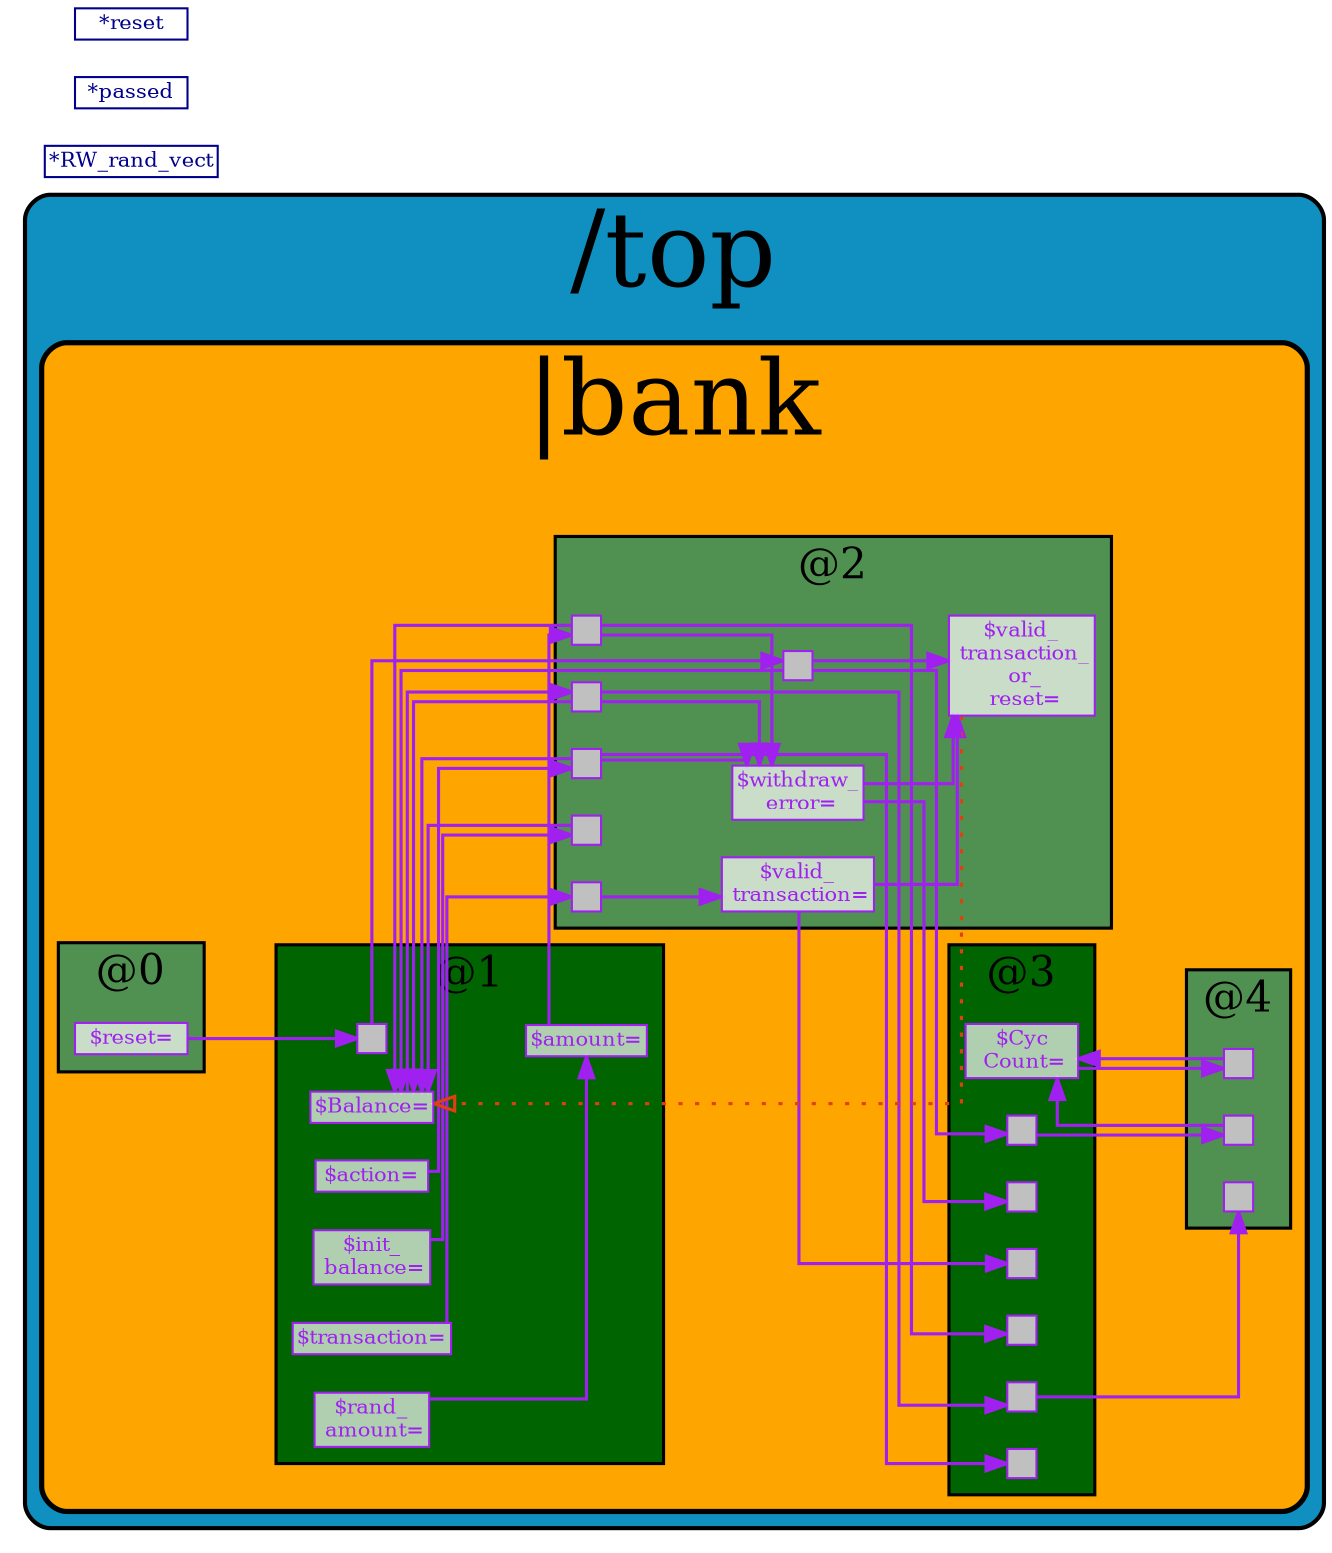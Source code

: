 // Generated by SandPiper(TM) 1.9-2018/02/11-beta from Redwood EDA.
// (Installed here: /home/devel/SandPiper_1.9-2018_02_11-beta_distro.)
// Redwood EDA does not claim intellectual property rights to this file and provides no warranty regarding its correctness or quality.


// Transaction Flow Graph:

strict digraph "top.tlv" {
   graph [layout = dot, rankdir = "LR", outputorder = edgesfirst, splines = ortho];
   node [layer = 4, shape = star, height = 0.02, style = filled, fontsize = 10, fontcolor = "purple", color = "purple", fillcolor = "#ffffffb0", penwidth = 1.0, margin = "0.03,0.03"];
   edge [layer = 3, weight = 4, penwidth = 1.5, color = "purple", fontcolor = "#00D000", labelfontcolor = "purple"];
   subgraph "cluster." {
      fillcolor = "#1090c0"
      style = "filled,rounded"
      penwidth = 2.0
      fontsize = 50
      tooltip = "/top"
      id = "id0{logical_entity=#Q##Q#}"
      label = "/top"
      subgraph "cluster.|bank" {
         fillcolor = "orange"
         style = "filled,rounded"
         penwidth = 2.5
         fontsize = 50
         tooltip = "|bank"
         id = "id1{logical_entity=#Q#|bank#Q#}"
         label = "|bank"
         subgraph "cluster.stage1" {
            "|bank$Balance@1" [fillcolor = "#ffffffb0", shape = box, label = "$Balance=", id = "id2{logical_entity=#Q#|bank$Balance#Q#}", tooltip = "$Balance[15:0] <= $reset          ? $init_balance :      // set to init_balance at the beginning
                              $action == 1'b0 ? $Balance + $amount : // deposit amount
                                                $Balance - $amount;"];
         }
         subgraph "cluster.stage2" {
            "|bank$Balance@2" [label = "", shape = box, fixedsize = true, width = 0.2, height = 0.2, penwidth = 1.0, shape = box, fillcolor = grey];
         }
         subgraph "cluster.stage3" {
            "|bank$Balance@3" [label = "", shape = box, fixedsize = true, width = 0.2, height = 0.2, penwidth = 1.0, shape = box, fillcolor = grey];
         }
         subgraph "cluster.stage4" {
            "|bank$Balance@4" [label = "", shape = box, fixedsize = true, width = 0.2, height = 0.2, penwidth = 1.0, shape = box, fillcolor = grey];
         }
         subgraph "cluster.stage3" {
            "|bank$CycCount@3" [fillcolor = "#ffffffb0", shape = box, label = "$Cyc\n Count=", id = "id14{logical_entity=#Q#|bank$CycCount#Q#}", tooltip = "$CycCount[15:0] <= $reset ? 16'b0 : $CycCount + 16'b1;"];
         }
         subgraph "cluster.stage4" {
            "|bank$CycCount@4" [label = "", shape = box, fixedsize = true, width = 0.2, height = 0.2, penwidth = 1.0, shape = box, fillcolor = grey];
         }
         subgraph "cluster.stage1" {
            "|bank$action@1" [fillcolor = "#ffffffb0", shape = box, label = "$action=", id = "id18{logical_entity=#Q#|bank$action#Q#}", tooltip = "$action[0:0] = *RW_rand_vect[(0 + (0)) % 257 +: 1];"];
         }
         subgraph "cluster.stage2" {
            "|bank$action@2" [label = "", shape = box, fixedsize = true, width = 0.2, height = 0.2, penwidth = 1.0, shape = box, fillcolor = grey];
         }
         subgraph "cluster.stage3" {
            "|bank$action@3" [label = "", shape = box, fixedsize = true, width = 0.2, height = 0.2, penwidth = 1.0, shape = box, fillcolor = grey];
         }
         subgraph "cluster.stage1" {
            "|bank$amount@1" [fillcolor = "#ffffffb0", shape = box, label = "$amount=", id = "id21{logical_entity=#Q#|bank$amount#Q#}", tooltip = "$amount[15:0] = {5'b0, $rand_amount};"];
         }
         subgraph "cluster.stage2" {
            "|bank$amount@2" [label = "", shape = box, fixedsize = true, width = 0.2, height = 0.2, penwidth = 1.0, shape = box, fillcolor = grey];
         }
         subgraph "cluster.stage3" {
            "|bank$amount@3" [label = "", shape = box, fixedsize = true, width = 0.2, height = 0.2, penwidth = 1.0, shape = box, fillcolor = grey];
         }
         subgraph "cluster.stage1" {
            "|bank$init_balance@1" [fillcolor = "#ffffffb0", shape = box, label = "$init_\n balance=", id = "id25{logical_entity=#Q#|bank$init_balance#Q#}", tooltip = "$init_balance[15:0] = 16'b1;"];
         }
         subgraph "cluster.stage2" {
            "|bank$init_balance@2" [label = "", shape = box, fixedsize = true, width = 0.2, height = 0.2, penwidth = 1.0, shape = box, fillcolor = grey];
         }
         subgraph "cluster.stage1" {
            "|bank$rand_amount@1" [fillcolor = "#ffffffb0", shape = box, label = "$rand_\n amount=", id = "id27{logical_entity=#Q#|bank$rand_amount#Q#}", tooltip = "$rand_amount[10:0] = *RW_rand_vect[(248 + (0)) % 257 +: 11];"];
         }
         subgraph "cluster.stage0" {
            "|bank$reset@0" [fillcolor = "#ffffffb0", shape = box, label = "$reset=", id = "id28{logical_entity=#Q#|bank$reset#Q#}", tooltip = "$reset = *reset;"];
         }
         subgraph "cluster.stage1" {
            "|bank$reset@1" [label = "", shape = box, fixedsize = true, width = 0.2, height = 0.2, penwidth = 1.0, shape = box, fillcolor = grey];
         }
         subgraph "cluster.stage2" {
            "|bank$reset@2" [label = "", shape = box, fixedsize = true, width = 0.2, height = 0.2, penwidth = 1.0, shape = box, fillcolor = grey];
         }
         subgraph "cluster.stage3" {
            "|bank$reset@3" [label = "", shape = box, fixedsize = true, width = 0.2, height = 0.2, penwidth = 1.0, shape = box, fillcolor = grey];
         }
         subgraph "cluster.stage4" {
            "|bank$reset@4" [label = "", shape = box, fixedsize = true, width = 0.2, height = 0.2, penwidth = 1.0, shape = box, fillcolor = grey];
         }
         subgraph "cluster.stage1" {
            "|bank$transaction@1" [fillcolor = "#ffffffb0", shape = box, label = "$transaction=", id = "id33{logical_entity=#Q#|bank$transaction#Q#}", tooltip = "$transaction[1:0] = *RW_rand_vect[(124 + (0)) % 257 +: 2];"];
         }
         subgraph "cluster.stage2" {
            "|bank$transaction@2" [label = "", shape = box, fixedsize = true, width = 0.2, height = 0.2, penwidth = 1.0, shape = box, fillcolor = grey];
         }
         subgraph "cluster.stage2" {
            "|bank$valid_transaction@2" [fillcolor = "#ffffffb0", shape = box, label = "$valid_\n transaction=", id = "id35{logical_entity=#Q#|bank$valid_transaction#Q#}", tooltip = "$valid_transaction = $transaction != 2'b0;"];
         }
         subgraph "cluster.stage3" {
            "|bank$valid_transaction@3" [label = "", shape = box, fixedsize = true, width = 0.2, height = 0.2, penwidth = 1.0, shape = box, fillcolor = grey];
         }
         subgraph "cluster.stage2" {
            "|bank$valid_transaction_or_reset@2" [fillcolor = "#ffffffb0", shape = box, label = "$valid_\n transaction_\n or_\n reset=", id = "id38{logical_entity=#Q#|bank$valid_transaction_or_reset#Q#}", tooltip = "$valid_transaction_or_reset = ($valid_transaction && !$withdraw_error) || $reset;"];
         }
         subgraph "cluster.stage2" {
            "|bank$withdraw_error@2" [fillcolor = "#ffffffb0", shape = box, label = "$withdraw_\n error=", id = "id42{logical_entity=#Q#|bank$withdraw_error#Q#}", tooltip = "$withdraw_error = $action == 1'b1 && $amount > $Balance ? 1'b1 : // true if withdrawal amount is greater than current balance
                                                                   1'b0;"];
         }
         subgraph "cluster.stage3" {
            "|bank$withdraw_error@3" [label = "", shape = box, fixedsize = true, width = 0.2, height = 0.2, penwidth = 1.0, shape = box, fillcolor = grey];
         }
         subgraph "cluster.stage0" {
            style = "filled"
            fontsize = 20
            penwidth = 1.5
            label = "@0"
            id = "id47{logical_entity=#Q#|bank@0#Q#}"
            tooltip = "|bank@0"
            fillcolor = "#509050"
         }
         subgraph "cluster.stage1" {
            style = "filled"
            fontsize = 20
            penwidth = 1.5
            label = "@1"
            id = "id48{logical_entity=#Q#|bank@2#Q#}"
            tooltip = "|bank@1"
            fillcolor = "darkgreen"
         }
         subgraph "cluster.stage2" {
            style = "filled"
            fontsize = 20
            penwidth = 1.5
            label = "@2"
            id = "id49{logical_entity=#Q#|bank@4#Q#}"
            tooltip = "|bank@2"
            fillcolor = "#509050"
         }
         subgraph "cluster.stage3" {
            style = "filled"
            fontsize = 20
            penwidth = 1.5
            label = "@3"
            id = "id50{logical_entity=#Q#|bank@6#Q#}"
            tooltip = "|bank@3"
            fillcolor = "darkgreen"
         }
         subgraph "cluster.stage4" {
            style = "filled"
            fontsize = 20
            penwidth = 1.5
            label = "@4"
            id = "id51{logical_entity=#Q#|bank@8#Q#}"
            tooltip = "|bank@4"
            fillcolor = "#509050"
         }
      }
      subgraph "cluster.|none" {
         fillcolor = "orange"
         style = "filled,rounded"
         penwidth = 2.5
         fontsize = 50
         tooltip = "|none"
         id = "id52{logical_entity=#Q#|none#Q#}"
         label = "|none"
      }
   }

"*RW_rand_vect" [shape = box, color = "#00008b", fontcolor = "#00008b", fillcolor = white];
"*passed" [shape = box, color = "#00008b", fontcolor = "#00008b", fillcolor = white];
"*reset" [shape = box, color = "#00008b", fontcolor = "#00008b", fillcolor = white];

"|bank$Balance@1" -> "|bank$Balance@2" [id = "id3{logical_entity=#Q#|bank$Balance#Q#}", weight = 10]
"|bank$Balance@2" -> "|bank$Balance@3" [id = "id4{logical_entity=#Q#|bank$Balance#Q#}", weight = 10]
"|bank$Balance@3" -> "|bank$Balance@4" [id = "id5{logical_entity=#Q#|bank$Balance#Q#}", weight = 10]
"|bank$reset@2" -> "|bank$Balance@1" [id = "id6{logical_entity=#Q#|bank$reset#Q#}", weight = 1, tooltip = "|bank$reset"]
"|bank$init_balance@2" -> "|bank$Balance@1" [id = "id7{logical_entity=#Q#|bank$init_balance#Q#}", weight = 1, tooltip = "|bank$init_balance"]
"|bank$action@2" -> "|bank$Balance@1" [id = "id8{logical_entity=#Q#|bank$action#Q#}", weight = 1, tooltip = "|bank$action"]
"|bank$Balance@2" -> "|bank$Balance@1" [id = "id9{logical_entity=#Q#|bank$Balance#Q#}", weight = 1, tooltip = "|bank$Balance"]
"|bank$amount@2" -> "|bank$Balance@1" [id = "id10{logical_entity=#Q#|bank$amount#Q#}", weight = 1, tooltip = "|bank$amount"]
"|bank$Balance@2" -> "|bank$Balance@1" [id = "id11{logical_entity=#Q#|bank$Balance#Q#}", weight = 1, tooltip = "|bank$Balance"]
"|bank$amount@2" -> "|bank$Balance@1" [id = "id12{logical_entity=#Q#|bank$amount#Q#}", weight = 1, tooltip = "|bank$amount"]
"|bank$valid_transaction_or_reset@2" -> "|bank$Balance@1" [id = "id13{logical_entity=#Q#|bank$valid_transaction_or_reset#Q#}", style = dotted, color = "#E04010", arrowhead = empty, tooltip = "|bank$valid_transaction_or_reset"]
"|bank$CycCount@3" -> "|bank$CycCount@4" [id = "id15{logical_entity=#Q#|bank$CycCount#Q#}", weight = 10]
"|bank$reset@4" -> "|bank$CycCount@3" [id = "id16{logical_entity=#Q#|bank$reset#Q#}", weight = 1, tooltip = "|bank$reset"]
"|bank$CycCount@4" -> "|bank$CycCount@3" [id = "id17{logical_entity=#Q#|bank$CycCount#Q#}", weight = 1, tooltip = "|bank$CycCount"]
"|bank$action@1" -> "|bank$action@2" [id = "id19{logical_entity=#Q#|bank$action#Q#}", weight = 10]
"|bank$action@2" -> "|bank$action@3" [id = "id20{logical_entity=#Q#|bank$action#Q#}", weight = 10]
"|bank$amount@1" -> "|bank$amount@2" [id = "id22{logical_entity=#Q#|bank$amount#Q#}", weight = 10]
"|bank$amount@2" -> "|bank$amount@3" [id = "id23{logical_entity=#Q#|bank$amount#Q#}", weight = 10]
"|bank$rand_amount@1" -> "|bank$amount@1" [id = "id24{logical_entity=#Q#|bank$rand_amount#Q#}", weight = 2, tooltip = "|bank$rand_amount"]
"|bank$init_balance@1" -> "|bank$init_balance@2" [id = "id26{logical_entity=#Q#|bank$init_balance#Q#}", weight = 10]
"|bank$reset@0" -> "|bank$reset@1" [id = "id29{logical_entity=#Q#|bank$reset#Q#}", weight = 10]
"|bank$reset@1" -> "|bank$reset@2" [id = "id30{logical_entity=#Q#|bank$reset#Q#}", weight = 10]
"|bank$reset@2" -> "|bank$reset@3" [id = "id31{logical_entity=#Q#|bank$reset#Q#}", weight = 10]
"|bank$reset@3" -> "|bank$reset@4" [id = "id32{logical_entity=#Q#|bank$reset#Q#}", weight = 10]
"|bank$transaction@1" -> "|bank$transaction@2" [id = "id34{logical_entity=#Q#|bank$transaction#Q#}", weight = 10]
"|bank$valid_transaction@2" -> "|bank$valid_transaction@3" [id = "id36{logical_entity=#Q#|bank$valid_transaction#Q#}", weight = 10]
"|bank$transaction@2" -> "|bank$valid_transaction@2" [id = "id37{logical_entity=#Q#|bank$transaction#Q#}", weight = 2, tooltip = "|bank$transaction"]
"|bank$valid_transaction@2" -> "|bank$valid_transaction_or_reset@2" [id = "id39{logical_entity=#Q#|bank$valid_transaction#Q#}", weight = 2, tooltip = "|bank$valid_transaction"]
"|bank$withdraw_error@2" -> "|bank$valid_transaction_or_reset@2" [id = "id40{logical_entity=#Q#|bank$withdraw_error#Q#}", weight = 2, tooltip = "|bank$withdraw_error"]
"|bank$reset@2" -> "|bank$valid_transaction_or_reset@2" [id = "id41{logical_entity=#Q#|bank$reset#Q#}", weight = 2, tooltip = "|bank$reset"]
"|bank$withdraw_error@2" -> "|bank$withdraw_error@3" [id = "id43{logical_entity=#Q#|bank$withdraw_error#Q#}", weight = 10]
"|bank$action@2" -> "|bank$withdraw_error@2" [id = "id44{logical_entity=#Q#|bank$action#Q#}", weight = 2, tooltip = "|bank$action"]
"|bank$amount@2" -> "|bank$withdraw_error@2" [id = "id45{logical_entity=#Q#|bank$amount#Q#}", weight = 2, tooltip = "|bank$amount"]
"|bank$Balance@2" -> "|bank$withdraw_error@2" [id = "id46{logical_entity=#Q#|bank$Balance#Q#}", weight = 2, tooltip = "|bank$Balance"]
}